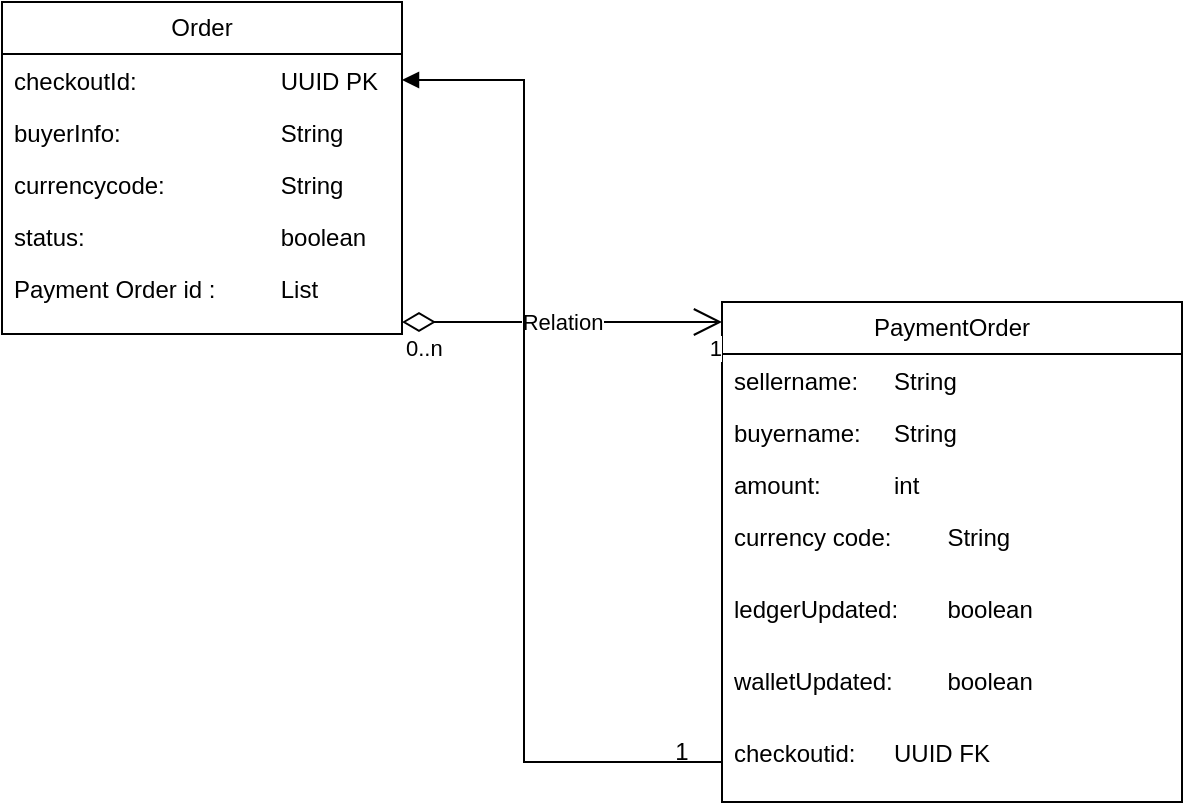 <mxfile version="21.6.6" type="device">
  <diagram name="Page-1" id="pPAdH9tQh-xUZjHwE2we">
    <mxGraphModel dx="984" dy="667" grid="1" gridSize="10" guides="1" tooltips="1" connect="1" arrows="1" fold="1" page="1" pageScale="1" pageWidth="827" pageHeight="1169" math="0" shadow="0">
      <root>
        <mxCell id="0" />
        <mxCell id="1" parent="0" />
        <mxCell id="S8MqZXI57bmv7x8gwuDO-1" value="Order" style="swimlane;fontStyle=0;childLayout=stackLayout;horizontal=1;startSize=26;fillColor=none;horizontalStack=0;resizeParent=1;resizeParentMax=0;resizeLast=0;collapsible=1;marginBottom=0;whiteSpace=wrap;html=1;" vertex="1" parent="1">
          <mxGeometry x="180" y="160" width="200" height="166" as="geometry" />
        </mxCell>
        <mxCell id="S8MqZXI57bmv7x8gwuDO-2" value="checkoutId: &amp;nbsp;&lt;span style=&quot;white-space: pre;&quot;&gt;&#x9;   &lt;span style=&quot;white-space: pre;&quot;&gt;&#x9;&lt;span style=&quot;white-space: pre;&quot;&gt;&#x9;&lt;/span&gt;&lt;/span&gt;&lt;/span&gt;UUID&lt;span style=&quot;white-space: pre;&quot;&gt; PK&lt;/span&gt;" style="text;strokeColor=none;fillColor=none;align=left;verticalAlign=top;spacingLeft=4;spacingRight=4;overflow=hidden;rotatable=0;points=[[0,0.5],[1,0.5]];portConstraint=eastwest;whiteSpace=wrap;html=1;" vertex="1" parent="S8MqZXI57bmv7x8gwuDO-1">
          <mxGeometry y="26" width="200" height="26" as="geometry" />
        </mxCell>
        <mxCell id="S8MqZXI57bmv7x8gwuDO-3" value="buyerInfo:&lt;span style=&quot;white-space: pre;&quot;&gt;&#x9;&lt;span style=&quot;white-space: pre;&quot;&gt;&#x9;&lt;span style=&quot;white-space: pre;&quot;&gt;&#x9;&lt;/span&gt;&lt;/span&gt;String&lt;/span&gt;" style="text;strokeColor=none;fillColor=none;align=left;verticalAlign=top;spacingLeft=4;spacingRight=4;overflow=hidden;rotatable=0;points=[[0,0.5],[1,0.5]];portConstraint=eastwest;whiteSpace=wrap;html=1;" vertex="1" parent="S8MqZXI57bmv7x8gwuDO-1">
          <mxGeometry y="52" width="200" height="26" as="geometry" />
        </mxCell>
        <mxCell id="S8MqZXI57bmv7x8gwuDO-14" value="currencycode:&lt;span style=&quot;white-space: pre;&quot;&gt;&#x9;&lt;span style=&quot;white-space: pre;&quot;&gt;&#x9;&lt;span style=&quot;white-space: pre;&quot;&gt;&#x9;String&lt;/span&gt;&lt;/span&gt;&lt;/span&gt;" style="text;strokeColor=none;fillColor=none;align=left;verticalAlign=top;spacingLeft=4;spacingRight=4;overflow=hidden;rotatable=0;points=[[0,0.5],[1,0.5]];portConstraint=eastwest;whiteSpace=wrap;html=1;" vertex="1" parent="S8MqZXI57bmv7x8gwuDO-1">
          <mxGeometry y="78" width="200" height="26" as="geometry" />
        </mxCell>
        <mxCell id="S8MqZXI57bmv7x8gwuDO-16" value="status:&lt;span style=&quot;white-space: pre;&quot;&gt;&#x9;&lt;span style=&quot;white-space: pre;&quot;&gt;&#x9;&lt;span style=&quot;white-space: pre;&quot;&gt;&#x9;&lt;span style=&quot;white-space: pre;&quot;&gt;&#x9;boolean&lt;/span&gt;&lt;/span&gt;&lt;/span&gt;&lt;/span&gt;" style="text;strokeColor=none;fillColor=none;align=left;verticalAlign=top;spacingLeft=4;spacingRight=4;overflow=hidden;rotatable=0;points=[[0,0.5],[1,0.5]];portConstraint=eastwest;whiteSpace=wrap;html=1;" vertex="1" parent="S8MqZXI57bmv7x8gwuDO-1">
          <mxGeometry y="104" width="200" height="26" as="geometry" />
        </mxCell>
        <mxCell id="S8MqZXI57bmv7x8gwuDO-8" value="Payment Order id :&lt;span style=&quot;white-space: pre;&quot;&gt;&#x9;&lt;span style=&quot;white-space: pre;&quot;&gt;&#x9;&lt;/span&gt;List&lt;/span&gt;" style="text;strokeColor=none;fillColor=none;align=left;verticalAlign=top;spacingLeft=4;spacingRight=4;overflow=hidden;rotatable=0;points=[[0,0.5],[1,0.5]];portConstraint=eastwest;whiteSpace=wrap;html=1;" vertex="1" parent="S8MqZXI57bmv7x8gwuDO-1">
          <mxGeometry y="130" width="200" height="36" as="geometry" />
        </mxCell>
        <mxCell id="S8MqZXI57bmv7x8gwuDO-9" value="PaymentOrder" style="swimlane;fontStyle=0;childLayout=stackLayout;horizontal=1;startSize=26;fillColor=none;horizontalStack=0;resizeParent=1;resizeParentMax=0;resizeLast=0;collapsible=1;marginBottom=0;whiteSpace=wrap;html=1;" vertex="1" parent="1">
          <mxGeometry x="540" y="310" width="230" height="250" as="geometry" />
        </mxCell>
        <mxCell id="S8MqZXI57bmv7x8gwuDO-10" value="sellername:&lt;span style=&quot;white-space: pre;&quot;&gt;&#x9;String &lt;/span&gt;" style="text;strokeColor=none;fillColor=none;align=left;verticalAlign=top;spacingLeft=4;spacingRight=4;overflow=hidden;rotatable=0;points=[[0,0.5],[1,0.5]];portConstraint=eastwest;whiteSpace=wrap;html=1;" vertex="1" parent="S8MqZXI57bmv7x8gwuDO-9">
          <mxGeometry y="26" width="230" height="26" as="geometry" />
        </mxCell>
        <mxCell id="S8MqZXI57bmv7x8gwuDO-11" value="buyername:&lt;span style=&quot;white-space: pre;&quot;&gt;&#x9;String&lt;/span&gt;" style="text;strokeColor=none;fillColor=none;align=left;verticalAlign=top;spacingLeft=4;spacingRight=4;overflow=hidden;rotatable=0;points=[[0,0.5],[1,0.5]];portConstraint=eastwest;whiteSpace=wrap;html=1;" vertex="1" parent="S8MqZXI57bmv7x8gwuDO-9">
          <mxGeometry y="52" width="230" height="26" as="geometry" />
        </mxCell>
        <mxCell id="S8MqZXI57bmv7x8gwuDO-13" value="amount:&lt;span style=&quot;white-space: pre;&quot;&gt;&#x9;&lt;span style=&quot;white-space: pre;&quot;&gt;&#x9;int&lt;/span&gt;&lt;/span&gt;" style="text;strokeColor=none;fillColor=none;align=left;verticalAlign=top;spacingLeft=4;spacingRight=4;overflow=hidden;rotatable=0;points=[[0,0.5],[1,0.5]];portConstraint=eastwest;whiteSpace=wrap;html=1;" vertex="1" parent="S8MqZXI57bmv7x8gwuDO-9">
          <mxGeometry y="78" width="230" height="26" as="geometry" />
        </mxCell>
        <mxCell id="S8MqZXI57bmv7x8gwuDO-15" value="currency code:&lt;span style=&quot;white-space: pre;&quot;&gt;&#x9;String&lt;/span&gt;" style="text;strokeColor=none;fillColor=none;align=left;verticalAlign=top;spacingLeft=4;spacingRight=4;overflow=hidden;rotatable=0;points=[[0,0.5],[1,0.5]];portConstraint=eastwest;whiteSpace=wrap;html=1;" vertex="1" parent="S8MqZXI57bmv7x8gwuDO-9">
          <mxGeometry y="104" width="230" height="36" as="geometry" />
        </mxCell>
        <mxCell id="S8MqZXI57bmv7x8gwuDO-17" value="ledgerUpdated:&lt;span style=&quot;white-space: pre;&quot;&gt;&#x9;boolean&lt;/span&gt;" style="text;strokeColor=none;fillColor=none;align=left;verticalAlign=top;spacingLeft=4;spacingRight=4;overflow=hidden;rotatable=0;points=[[0,0.5],[1,0.5]];portConstraint=eastwest;whiteSpace=wrap;html=1;" vertex="1" parent="S8MqZXI57bmv7x8gwuDO-9">
          <mxGeometry y="140" width="230" height="36" as="geometry" />
        </mxCell>
        <mxCell id="S8MqZXI57bmv7x8gwuDO-18" value="walletUpdated:&lt;span style=&quot;white-space: pre;&quot;&gt;&#x9;boolean&lt;/span&gt;" style="text;strokeColor=none;fillColor=none;align=left;verticalAlign=top;spacingLeft=4;spacingRight=4;overflow=hidden;rotatable=0;points=[[0,0.5],[1,0.5]];portConstraint=eastwest;whiteSpace=wrap;html=1;" vertex="1" parent="S8MqZXI57bmv7x8gwuDO-9">
          <mxGeometry y="176" width="230" height="36" as="geometry" />
        </mxCell>
        <mxCell id="S8MqZXI57bmv7x8gwuDO-19" value="checkoutid:&lt;span style=&quot;white-space: pre;&quot;&gt;&#x9;UUID FK&lt;/span&gt;" style="text;strokeColor=none;fillColor=none;align=left;verticalAlign=top;spacingLeft=4;spacingRight=4;overflow=hidden;rotatable=0;points=[[0,0.5],[1,0.5]];portConstraint=eastwest;whiteSpace=wrap;html=1;" vertex="1" parent="S8MqZXI57bmv7x8gwuDO-9">
          <mxGeometry y="212" width="230" height="38" as="geometry" />
        </mxCell>
        <mxCell id="S8MqZXI57bmv7x8gwuDO-20" value="Relation" style="endArrow=open;html=1;endSize=12;startArrow=diamondThin;startSize=14;startFill=0;edgeStyle=orthogonalEdgeStyle;rounded=0;" edge="1" parent="1">
          <mxGeometry relative="1" as="geometry">
            <mxPoint x="380" y="320" as="sourcePoint" />
            <mxPoint x="540" y="320" as="targetPoint" />
          </mxGeometry>
        </mxCell>
        <mxCell id="S8MqZXI57bmv7x8gwuDO-21" value="0..n" style="edgeLabel;resizable=0;html=1;align=left;verticalAlign=top;" connectable="0" vertex="1" parent="S8MqZXI57bmv7x8gwuDO-20">
          <mxGeometry x="-1" relative="1" as="geometry" />
        </mxCell>
        <mxCell id="S8MqZXI57bmv7x8gwuDO-22" value="1" style="edgeLabel;resizable=0;html=1;align=right;verticalAlign=top;" connectable="0" vertex="1" parent="S8MqZXI57bmv7x8gwuDO-20">
          <mxGeometry x="1" relative="1" as="geometry" />
        </mxCell>
        <mxCell id="S8MqZXI57bmv7x8gwuDO-23" value="" style="endArrow=block;endFill=1;html=1;edgeStyle=orthogonalEdgeStyle;align=left;verticalAlign=top;rounded=0;exitX=0;exitY=0.5;exitDx=0;exitDy=0;entryX=1;entryY=0.5;entryDx=0;entryDy=0;" edge="1" parent="1" source="S8MqZXI57bmv7x8gwuDO-19" target="S8MqZXI57bmv7x8gwuDO-2">
          <mxGeometry x="-1" relative="1" as="geometry">
            <mxPoint x="300" y="480" as="sourcePoint" />
            <mxPoint x="440" y="220" as="targetPoint" />
            <Array as="points">
              <mxPoint x="441" y="540" />
              <mxPoint x="441" y="199" />
            </Array>
          </mxGeometry>
        </mxCell>
        <mxCell id="S8MqZXI57bmv7x8gwuDO-25" value="1" style="text;strokeColor=none;align=center;fillColor=none;html=1;verticalAlign=middle;whiteSpace=wrap;rounded=0;" vertex="1" parent="1">
          <mxGeometry x="490" y="520" width="60" height="30" as="geometry" />
        </mxCell>
      </root>
    </mxGraphModel>
  </diagram>
</mxfile>
